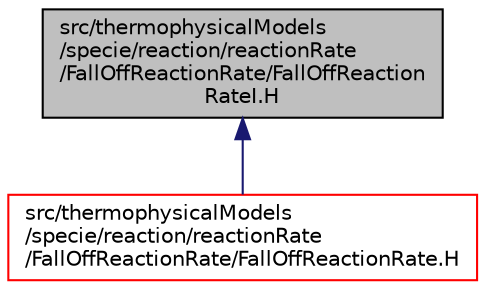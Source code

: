 digraph "src/thermophysicalModels/specie/reaction/reactionRate/FallOffReactionRate/FallOffReactionRateI.H"
{
  bgcolor="transparent";
  edge [fontname="Helvetica",fontsize="10",labelfontname="Helvetica",labelfontsize="10"];
  node [fontname="Helvetica",fontsize="10",shape=record];
  Node1 [label="src/thermophysicalModels\l/specie/reaction/reactionRate\l/FallOffReactionRate/FallOffReaction\lRateI.H",height=0.2,width=0.4,color="black", fillcolor="grey75", style="filled", fontcolor="black"];
  Node1 -> Node2 [dir="back",color="midnightblue",fontsize="10",style="solid",fontname="Helvetica"];
  Node2 [label="src/thermophysicalModels\l/specie/reaction/reactionRate\l/FallOffReactionRate/FallOffReactionRate.H",height=0.2,width=0.4,color="red",URL="$a10451.html"];
}
